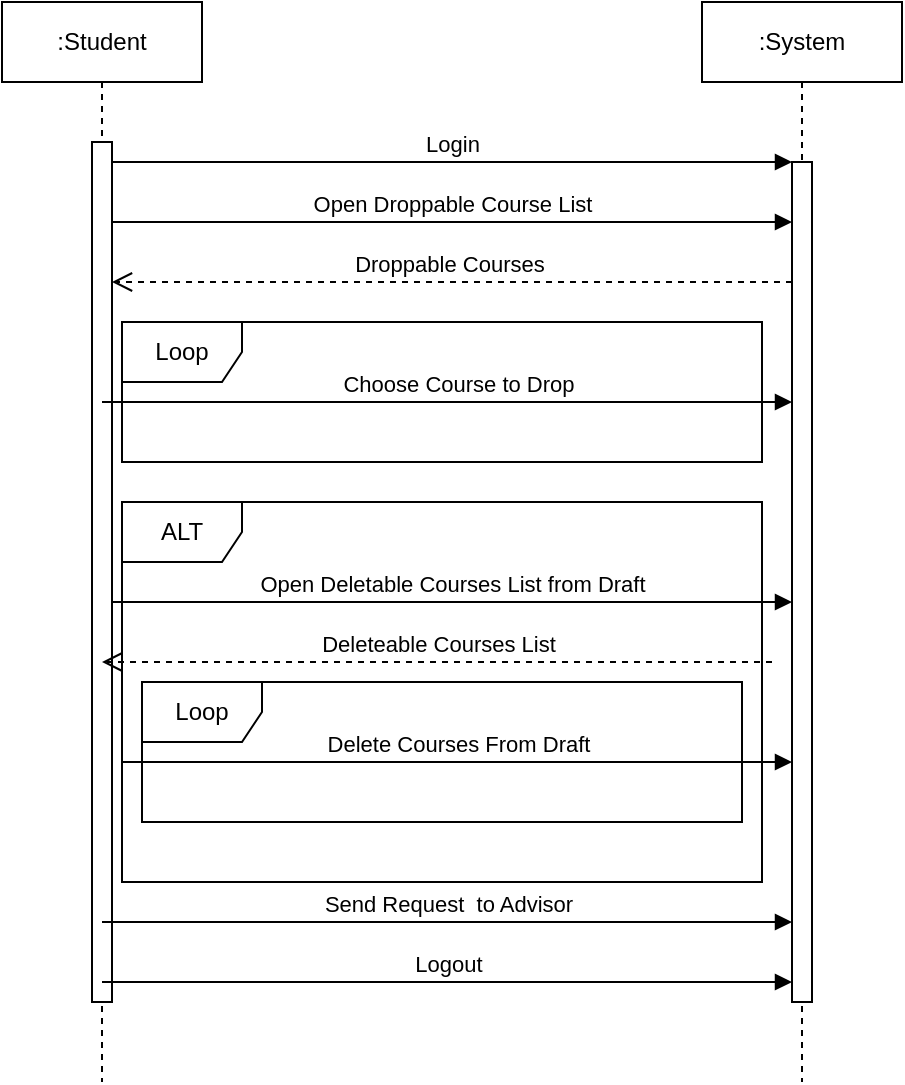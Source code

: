 <mxfile version="22.1.11" type="device">
  <diagram name="Page-1" id="2YBvvXClWsGukQMizWep">
    <mxGraphModel dx="1290" dy="653" grid="1" gridSize="10" guides="1" tooltips="1" connect="1" arrows="1" fold="1" page="1" pageScale="1" pageWidth="850" pageHeight="1100" math="0" shadow="0">
      <root>
        <mxCell id="0" />
        <mxCell id="1" parent="0" />
        <mxCell id="aM9ryv3xv72pqoxQDRHE-1" value=":Student" style="shape=umlLifeline;perimeter=lifelinePerimeter;whiteSpace=wrap;html=1;container=0;dropTarget=0;collapsible=0;recursiveResize=0;outlineConnect=0;portConstraint=eastwest;newEdgeStyle={&quot;edgeStyle&quot;:&quot;elbowEdgeStyle&quot;,&quot;elbow&quot;:&quot;vertical&quot;,&quot;curved&quot;:0,&quot;rounded&quot;:0};" parent="1" vertex="1">
          <mxGeometry x="40" y="40" width="100" height="540" as="geometry" />
        </mxCell>
        <mxCell id="aM9ryv3xv72pqoxQDRHE-2" value="" style="html=1;points=[];perimeter=orthogonalPerimeter;outlineConnect=0;targetShapes=umlLifeline;portConstraint=eastwest;newEdgeStyle={&quot;edgeStyle&quot;:&quot;elbowEdgeStyle&quot;,&quot;elbow&quot;:&quot;vertical&quot;,&quot;curved&quot;:0,&quot;rounded&quot;:0};" parent="aM9ryv3xv72pqoxQDRHE-1" vertex="1">
          <mxGeometry x="45" y="70" width="10" height="430" as="geometry" />
        </mxCell>
        <mxCell id="aM9ryv3xv72pqoxQDRHE-5" value=":System" style="shape=umlLifeline;perimeter=lifelinePerimeter;whiteSpace=wrap;html=1;container=0;dropTarget=0;collapsible=0;recursiveResize=0;outlineConnect=0;portConstraint=eastwest;newEdgeStyle={&quot;edgeStyle&quot;:&quot;elbowEdgeStyle&quot;,&quot;elbow&quot;:&quot;vertical&quot;,&quot;curved&quot;:0,&quot;rounded&quot;:0};" parent="1" vertex="1">
          <mxGeometry x="390" y="40" width="100" height="540" as="geometry" />
        </mxCell>
        <mxCell id="aM9ryv3xv72pqoxQDRHE-6" value="" style="html=1;points=[];perimeter=orthogonalPerimeter;outlineConnect=0;targetShapes=umlLifeline;portConstraint=eastwest;newEdgeStyle={&quot;edgeStyle&quot;:&quot;elbowEdgeStyle&quot;,&quot;elbow&quot;:&quot;vertical&quot;,&quot;curved&quot;:0,&quot;rounded&quot;:0};" parent="aM9ryv3xv72pqoxQDRHE-5" vertex="1">
          <mxGeometry x="45" y="80" width="10" height="420" as="geometry" />
        </mxCell>
        <mxCell id="aM9ryv3xv72pqoxQDRHE-7" value="Login" style="html=1;verticalAlign=bottom;endArrow=block;edgeStyle=elbowEdgeStyle;elbow=vertical;curved=0;rounded=0;" parent="1" source="aM9ryv3xv72pqoxQDRHE-2" target="aM9ryv3xv72pqoxQDRHE-6" edge="1">
          <mxGeometry relative="1" as="geometry">
            <mxPoint x="195" y="130" as="sourcePoint" />
            <Array as="points">
              <mxPoint x="180" y="120" />
            </Array>
          </mxGeometry>
        </mxCell>
        <mxCell id="aM9ryv3xv72pqoxQDRHE-8" value="Droppable Courses&amp;nbsp;" style="html=1;verticalAlign=bottom;endArrow=open;dashed=1;endSize=8;edgeStyle=elbowEdgeStyle;elbow=vertical;curved=0;rounded=0;" parent="1" source="aM9ryv3xv72pqoxQDRHE-6" target="aM9ryv3xv72pqoxQDRHE-2" edge="1">
          <mxGeometry relative="1" as="geometry">
            <mxPoint x="195" y="205" as="targetPoint" />
            <Array as="points">
              <mxPoint x="260" y="180" />
              <mxPoint x="190" y="280" />
            </Array>
          </mxGeometry>
        </mxCell>
        <mxCell id="OQbE542bOup6qv3_qizk-10" value="Open Droppable Course List" style="html=1;verticalAlign=bottom;endArrow=block;edgeStyle=elbowEdgeStyle;elbow=vertical;curved=0;rounded=0;" parent="1" edge="1">
          <mxGeometry relative="1" as="geometry">
            <mxPoint x="95" y="150" as="sourcePoint" />
            <Array as="points">
              <mxPoint x="185" y="150" />
            </Array>
            <mxPoint x="435" y="150" as="targetPoint" />
          </mxGeometry>
        </mxCell>
        <mxCell id="OQbE542bOup6qv3_qizk-12" value="Choose Course to Drop" style="html=1;verticalAlign=bottom;endArrow=block;edgeStyle=elbowEdgeStyle;elbow=vertical;curved=0;rounded=0;" parent="1" target="aM9ryv3xv72pqoxQDRHE-6" edge="1">
          <mxGeometry x="0.029" relative="1" as="geometry">
            <mxPoint x="90" y="240" as="sourcePoint" />
            <Array as="points">
              <mxPoint x="185" y="240" />
            </Array>
            <mxPoint x="430" y="240" as="targetPoint" />
            <mxPoint as="offset" />
          </mxGeometry>
        </mxCell>
        <mxCell id="OQbE542bOup6qv3_qizk-15" value="Send Request&amp;nbsp; to Advisor" style="html=1;verticalAlign=bottom;endArrow=block;edgeStyle=elbowEdgeStyle;elbow=horizontal;curved=0;rounded=0;" parent="1" edge="1" target="aM9ryv3xv72pqoxQDRHE-6">
          <mxGeometry relative="1" as="geometry">
            <mxPoint x="90" y="500" as="sourcePoint" />
            <Array as="points">
              <mxPoint x="185" y="500" />
            </Array>
            <mxPoint x="430" y="500" as="targetPoint" />
          </mxGeometry>
        </mxCell>
        <mxCell id="OQbE542bOup6qv3_qizk-16" value="Logout" style="html=1;verticalAlign=bottom;endArrow=block;edgeStyle=elbowEdgeStyle;elbow=horizontal;curved=0;rounded=0;" parent="1" edge="1" target="aM9ryv3xv72pqoxQDRHE-6">
          <mxGeometry relative="1" as="geometry">
            <mxPoint x="90" y="530" as="sourcePoint" />
            <Array as="points">
              <mxPoint x="190" y="530" />
            </Array>
            <mxPoint x="430" y="530" as="targetPoint" />
          </mxGeometry>
        </mxCell>
        <mxCell id="OQbE542bOup6qv3_qizk-18" value="Loop" style="shape=umlFrame;whiteSpace=wrap;html=1;pointerEvents=0;" parent="1" vertex="1">
          <mxGeometry x="100" y="200" width="320" height="70" as="geometry" />
        </mxCell>
        <mxCell id="3" value="Open Deletable Courses List from Draft" style="html=1;verticalAlign=bottom;endArrow=block;edgeStyle=elbowEdgeStyle;elbow=horizontal;curved=0;rounded=0;" parent="1" edge="1" target="aM9ryv3xv72pqoxQDRHE-6">
          <mxGeometry relative="1" as="geometry">
            <mxPoint x="95" y="340" as="sourcePoint" />
            <Array as="points">
              <mxPoint x="185" y="340" />
            </Array>
            <mxPoint x="430" y="340" as="targetPoint" />
          </mxGeometry>
        </mxCell>
        <mxCell id="4" value="Delete Courses From Draft" style="html=1;verticalAlign=bottom;endArrow=block;edgeStyle=elbowEdgeStyle;elbow=horizontal;curved=0;rounded=0;" parent="1" edge="1">
          <mxGeometry relative="1" as="geometry">
            <mxPoint x="100" y="420" as="sourcePoint" />
            <Array as="points">
              <mxPoint x="190" y="420" />
            </Array>
            <mxPoint x="435" y="420" as="targetPoint" />
          </mxGeometry>
        </mxCell>
        <mxCell id="5" value="Deleteable Courses List" style="html=1;verticalAlign=bottom;endArrow=open;dashed=1;endSize=8;edgeStyle=elbowEdgeStyle;elbow=vertical;curved=0;rounded=0;" parent="1" edge="1">
          <mxGeometry relative="1" as="geometry">
            <mxPoint x="90" y="370" as="targetPoint" />
            <Array as="points">
              <mxPoint x="245" y="370" />
              <mxPoint x="175" y="470" />
            </Array>
            <mxPoint x="425" y="370" as="sourcePoint" />
          </mxGeometry>
        </mxCell>
        <mxCell id="2BfcArMB1NfelOcaenv0-5" value="Loop" style="shape=umlFrame;whiteSpace=wrap;html=1;pointerEvents=0;" vertex="1" parent="1">
          <mxGeometry x="110" y="380" width="300" height="70" as="geometry" />
        </mxCell>
        <mxCell id="2BfcArMB1NfelOcaenv0-6" value="ALT" style="shape=umlFrame;whiteSpace=wrap;html=1;pointerEvents=0;" vertex="1" parent="1">
          <mxGeometry x="100" y="290" width="320" height="190" as="geometry" />
        </mxCell>
      </root>
    </mxGraphModel>
  </diagram>
</mxfile>
